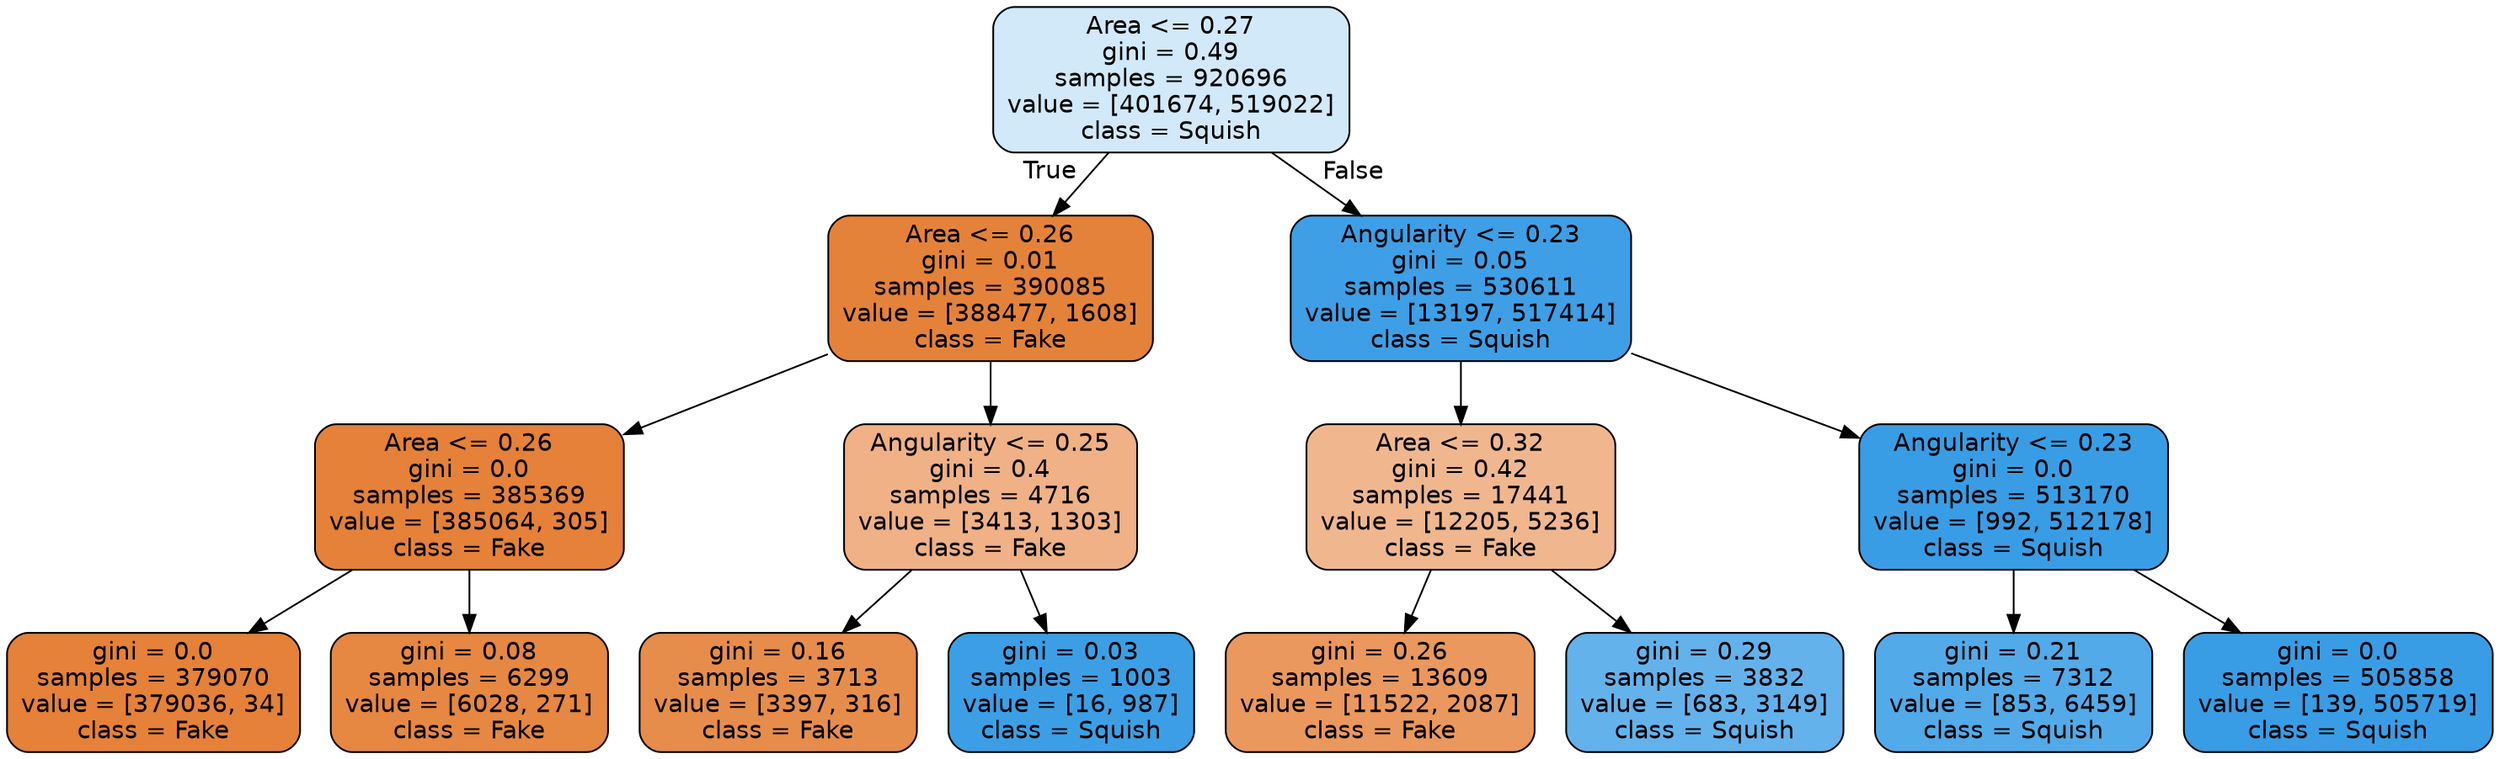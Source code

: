 digraph Tree {
node [shape=box, style="filled, rounded", color="black", fontname=helvetica] ;
edge [fontname=helvetica] ;
0 [label="Area <= 0.27\ngini = 0.49\nsamples = 920696\nvalue = [401674, 519022]\nclass = Squish", fillcolor="#d2e9f9"] ;
1 [label="Area <= 0.26\ngini = 0.01\nsamples = 390085\nvalue = [388477, 1608]\nclass = Fake", fillcolor="#e5823a"] ;
0 -> 1 [labeldistance=2.5, labelangle=45, headlabel="True"] ;
2 [label="Area <= 0.26\ngini = 0.0\nsamples = 385369\nvalue = [385064, 305]\nclass = Fake", fillcolor="#e58139"] ;
1 -> 2 ;
3 [label="gini = 0.0\nsamples = 379070\nvalue = [379036, 34]\nclass = Fake", fillcolor="#e58139"] ;
2 -> 3 ;
4 [label="gini = 0.08\nsamples = 6299\nvalue = [6028, 271]\nclass = Fake", fillcolor="#e68742"] ;
2 -> 4 ;
5 [label="Angularity <= 0.25\ngini = 0.4\nsamples = 4716\nvalue = [3413, 1303]\nclass = Fake", fillcolor="#efb185"] ;
1 -> 5 ;
6 [label="gini = 0.16\nsamples = 3713\nvalue = [3397, 316]\nclass = Fake", fillcolor="#e78d4b"] ;
5 -> 6 ;
7 [label="gini = 0.03\nsamples = 1003\nvalue = [16, 987]\nclass = Squish", fillcolor="#3c9fe5"] ;
5 -> 7 ;
8 [label="Angularity <= 0.23\ngini = 0.05\nsamples = 530611\nvalue = [13197, 517414]\nclass = Squish", fillcolor="#3e9fe6"] ;
0 -> 8 [labeldistance=2.5, labelangle=-45, headlabel="False"] ;
9 [label="Area <= 0.32\ngini = 0.42\nsamples = 17441\nvalue = [12205, 5236]\nclass = Fake", fillcolor="#f0b78e"] ;
8 -> 9 ;
10 [label="gini = 0.26\nsamples = 13609\nvalue = [11522, 2087]\nclass = Fake", fillcolor="#ea985d"] ;
9 -> 10 ;
11 [label="gini = 0.29\nsamples = 3832\nvalue = [683, 3149]\nclass = Squish", fillcolor="#64b2eb"] ;
9 -> 11 ;
12 [label="Angularity <= 0.23\ngini = 0.0\nsamples = 513170\nvalue = [992, 512178]\nclass = Squish", fillcolor="#399de5"] ;
8 -> 12 ;
13 [label="gini = 0.21\nsamples = 7312\nvalue = [853, 6459]\nclass = Squish", fillcolor="#53aae8"] ;
12 -> 13 ;
14 [label="gini = 0.0\nsamples = 505858\nvalue = [139, 505719]\nclass = Squish", fillcolor="#399de5"] ;
12 -> 14 ;
}